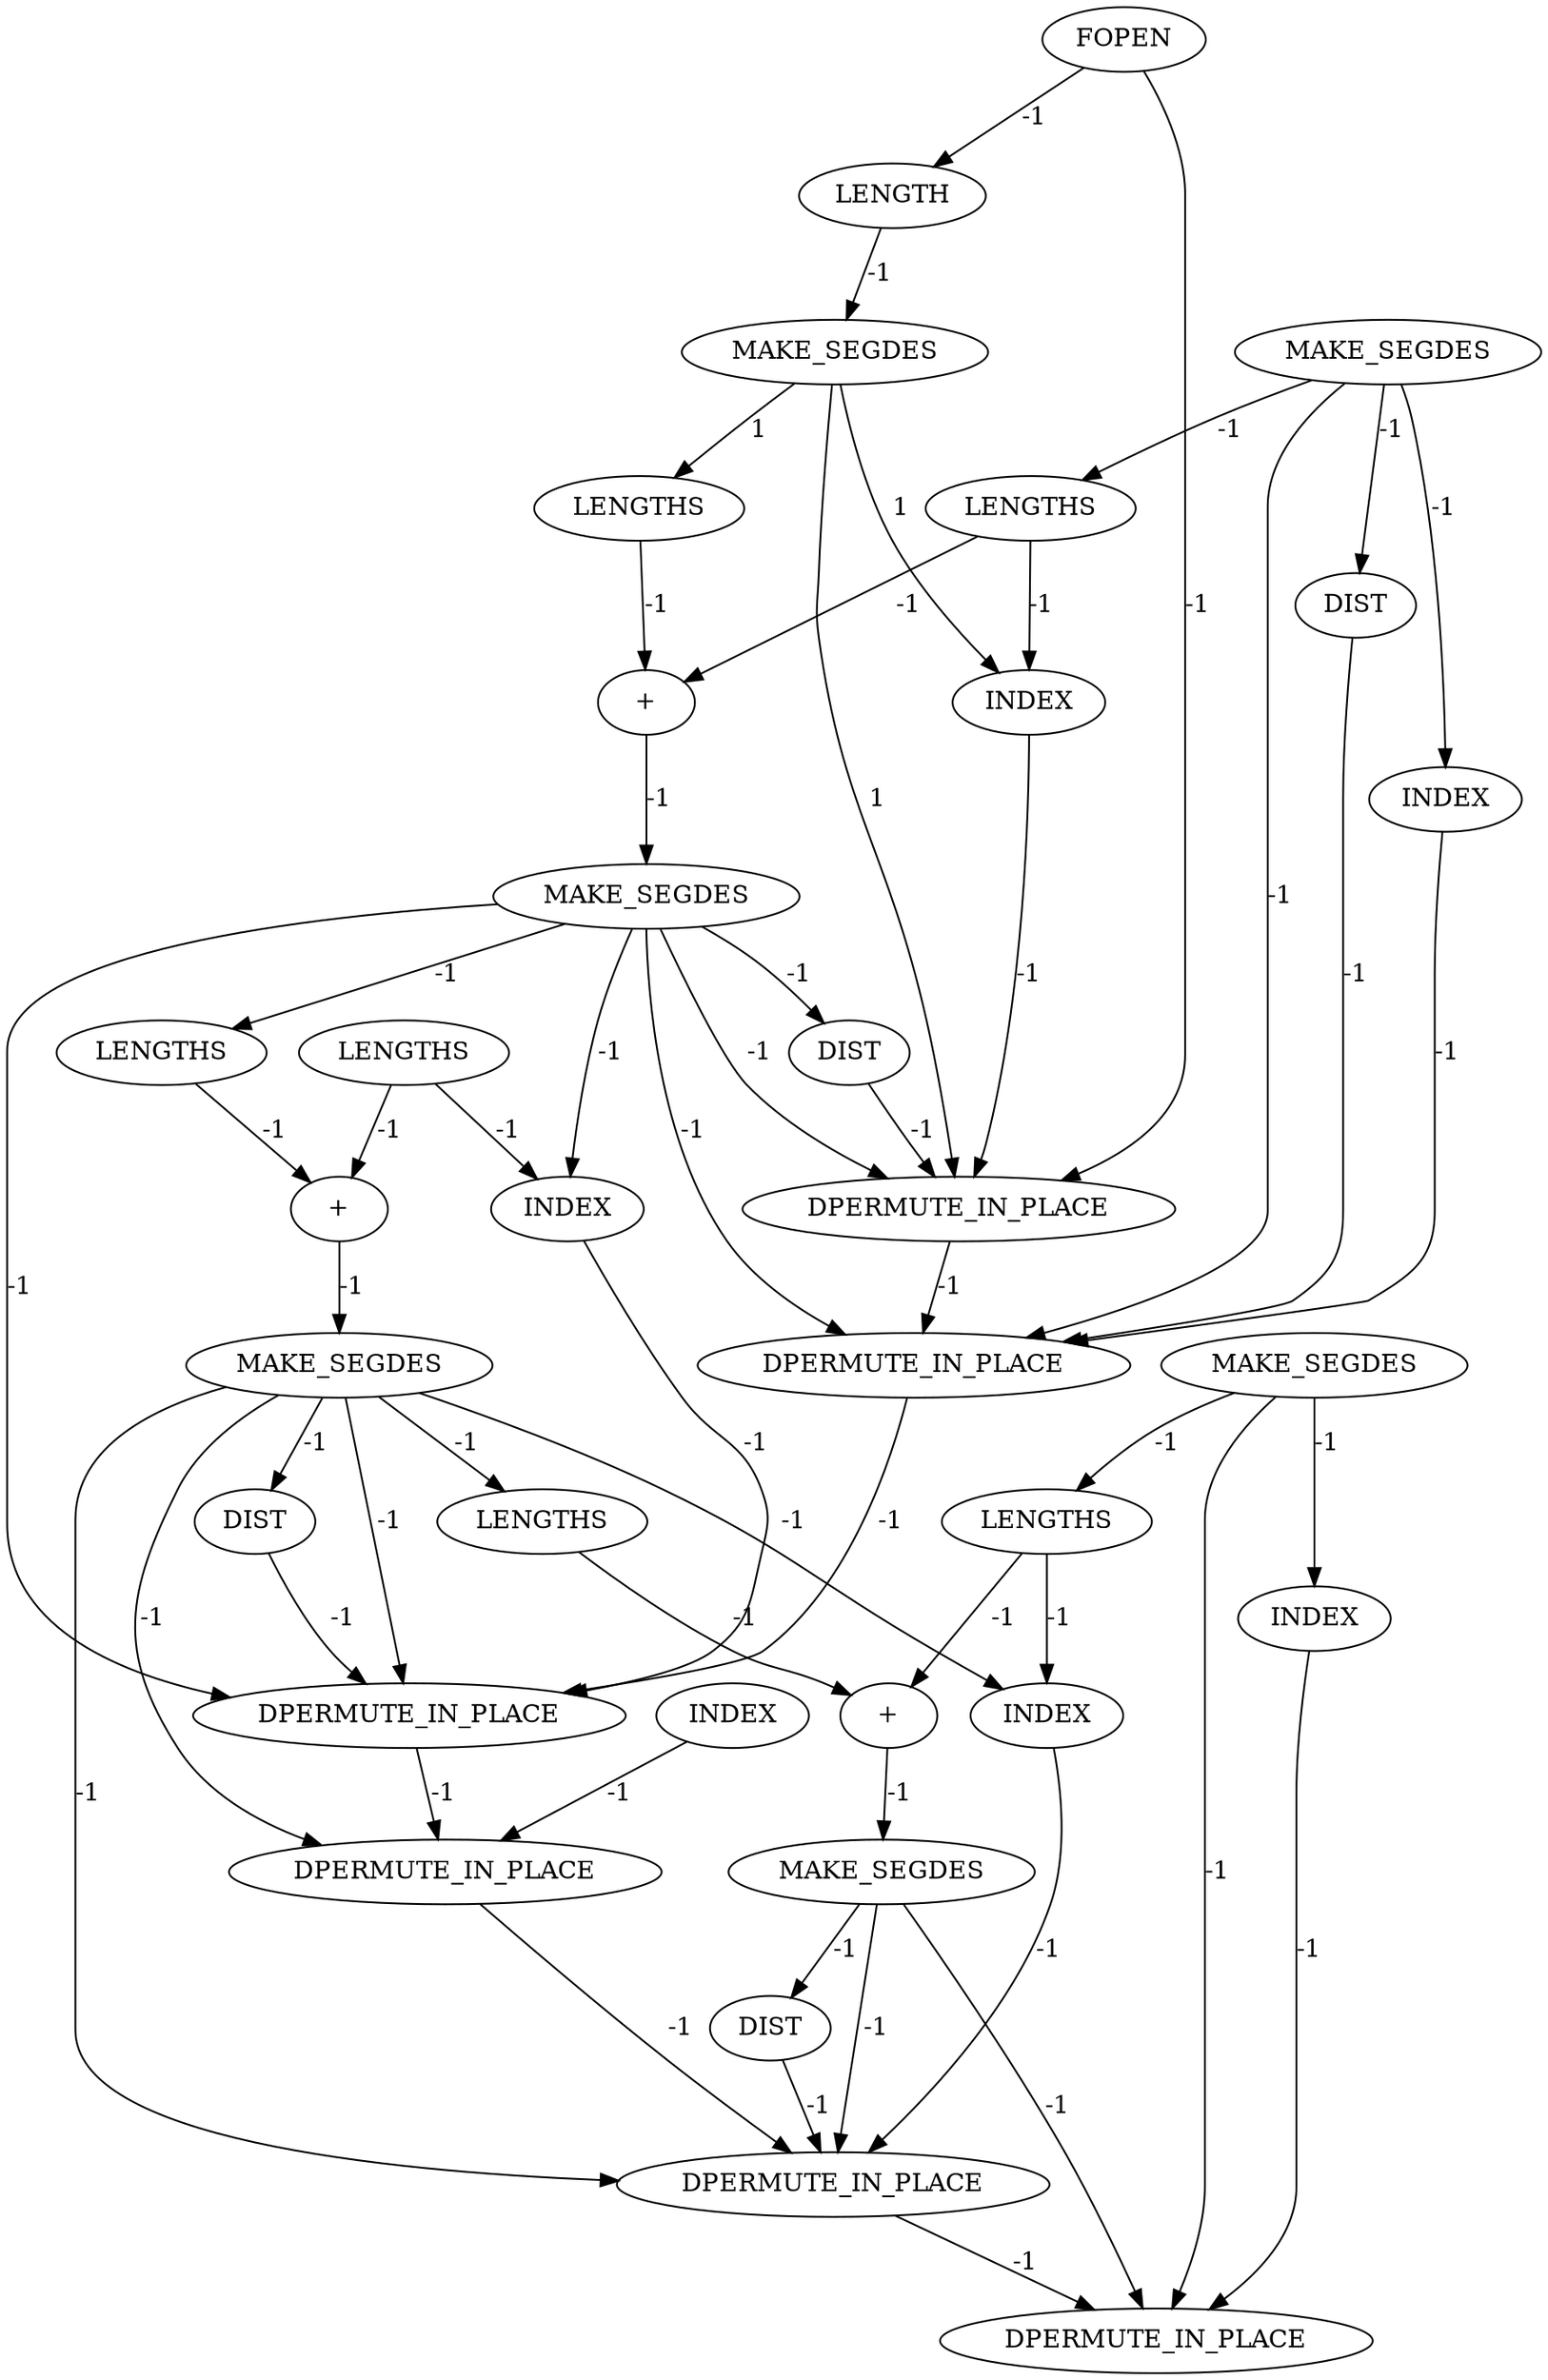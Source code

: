 digraph {
	is_A_INST_3889 [label=LENGTHS cost=0]
	is_A_INST_3974 [label="+" cost=0]
	is_A_INST_3874 [label=DIST cost=0]
	is_A_INST_3919 [label=DIST cost=0]
	is_A_INST_3863 [label=LENGTH cost=0]
	is_A_INST_3907 [label=LENGTHS cost=0]
	is_A_INST_6673 [label=DPERMUTE_IN_PLACE cost=0]
	is_A_INST_3868 [label=MAKE_SEGDES cost=0]
	is_A_INST_3913 [label=MAKE_SEGDES cost=0]
	is_A_INST_4045 [label=MAKE_SEGDES cost=0]
	is_A_INST_3897 [label=INDEX cost=0]
	is_A_INST_6670 [label=DPERMUTE_IN_PLACE cost=0]
	is_A_INST_3908 [label="+" cost=0]
	is_A_INST_3985 [label=DIST cost=0]
	is_A_INST_3963 [label=INDEX cost=0]
	is_A_INST_4040 [label="+" cost=0]
	is_A_INST_3864 [label=MAKE_SEGDES cost=2795]
	is_A_INST_6672 [label=DPERMUTE_IN_PLACE cost=0]
	is_A_INST_295 [label=MAKE_SEGDES cost=0]
	is_A_INST_3973 [label=LENGTHS cost=0]
	is_A_INST_3955 [label=LENGTHS cost=0]
	is_A_INST_4039 [label=LENGTHS cost=0]
	is_A_INST_4021 [label=LENGTHS cost=0]
	is_A_INST_3979 [label=MAKE_SEGDES cost=0]
	is_A_INST_4029 [label=INDEX cost=0]
	is_A_INST_3885 [label=INDEX cost=0]
	is_A_INST_4051 [label=DIST cost=0]
	is_A_INST_288 [label=FOPEN cost=0]
	is_A_INST_4017 [label=INDEX cost=0]
	is_A_INST_6671 [label=DPERMUTE_IN_PLACE cost=0]
	is_A_INST_6669 [label=DPERMUTE_IN_PLACE cost=0]
	is_A_INST_6668 [label=DPERMUTE_IN_PLACE cost=0]
	is_A_INST_3951 [label=INDEX cost=0]
	is_A_INST_3889 -> is_A_INST_3897 [label=-1 cost=-1]
	is_A_INST_3889 -> is_A_INST_3908 [label=-1 cost=-1]
	is_A_INST_3974 -> is_A_INST_3979 [label=-1 cost=-1]
	is_A_INST_3874 -> is_A_INST_6669 [label=-1 cost=-1]
	is_A_INST_3919 -> is_A_INST_6668 [label=-1 cost=-1]
	is_A_INST_3863 -> is_A_INST_3864 [label=-1 cost=-1]
	is_A_INST_3907 -> is_A_INST_3908 [label=-1 cost=-1]
	is_A_INST_3868 -> is_A_INST_3874 [label=-1 cost=-1]
	is_A_INST_3868 -> is_A_INST_3885 [label=-1 cost=-1]
	is_A_INST_3868 -> is_A_INST_3889 [label=-1 cost=-1]
	is_A_INST_3868 -> is_A_INST_6669 [label=-1 cost=-1]
	is_A_INST_3913 -> is_A_INST_3919 [label=-1 cost=-1]
	is_A_INST_3913 -> is_A_INST_6668 [label=-1 cost=-1]
	is_A_INST_3913 -> is_A_INST_6669 [label=-1 cost=-1]
	is_A_INST_3913 -> is_A_INST_3963 [label=-1 cost=-1]
	is_A_INST_3913 -> is_A_INST_3973 [label=-1 cost=-1]
	is_A_INST_3913 -> is_A_INST_6670 [label=-1 cost=-1]
	is_A_INST_4045 -> is_A_INST_4051 [label=-1 cost=-1]
	is_A_INST_4045 -> is_A_INST_6672 [label=-1 cost=-1]
	is_A_INST_4045 -> is_A_INST_6673 [label=-1 cost=-1]
	is_A_INST_3897 -> is_A_INST_6668 [label=-1 cost=-1]
	is_A_INST_6670 -> is_A_INST_6671 [label=-1 cost=-1]
	is_A_INST_3908 -> is_A_INST_3913 [label=-1 cost=-1]
	is_A_INST_3985 -> is_A_INST_6670 [label=-1 cost=-1]
	is_A_INST_3963 -> is_A_INST_6670 [label=-1 cost=-1]
	is_A_INST_4040 -> is_A_INST_4045 [label=-1 cost=-1]
	is_A_INST_3864 -> is_A_INST_3897 [label=1 cost=1]
	is_A_INST_3864 -> is_A_INST_3907 [label=1 cost=1]
	is_A_INST_3864 -> is_A_INST_6668 [label=1 cost=1]
	is_A_INST_6672 -> is_A_INST_6673 [label=-1 cost=-1]
	is_A_INST_295 -> is_A_INST_4017 [label=-1 cost=-1]
	is_A_INST_295 -> is_A_INST_4021 [label=-1 cost=-1]
	is_A_INST_295 -> is_A_INST_6673 [label=-1 cost=-1]
	is_A_INST_3973 -> is_A_INST_3974 [label=-1 cost=-1]
	is_A_INST_3955 -> is_A_INST_3963 [label=-1 cost=-1]
	is_A_INST_3955 -> is_A_INST_3974 [label=-1 cost=-1]
	is_A_INST_4039 -> is_A_INST_4040 [label=-1 cost=-1]
	is_A_INST_4021 -> is_A_INST_4029 [label=-1 cost=-1]
	is_A_INST_4021 -> is_A_INST_4040 [label=-1 cost=-1]
	is_A_INST_3979 -> is_A_INST_3985 [label=-1 cost=-1]
	is_A_INST_3979 -> is_A_INST_6670 [label=-1 cost=-1]
	is_A_INST_3979 -> is_A_INST_6671 [label=-1 cost=-1]
	is_A_INST_3979 -> is_A_INST_4029 [label=-1 cost=-1]
	is_A_INST_3979 -> is_A_INST_4039 [label=-1 cost=-1]
	is_A_INST_3979 -> is_A_INST_6672 [label=-1 cost=-1]
	is_A_INST_4029 -> is_A_INST_6672 [label=-1 cost=-1]
	is_A_INST_3885 -> is_A_INST_6669 [label=-1 cost=-1]
	is_A_INST_4051 -> is_A_INST_6672 [label=-1 cost=-1]
	is_A_INST_288 -> is_A_INST_3863 [label=-1 cost=-1]
	is_A_INST_288 -> is_A_INST_6668 [label=-1 cost=-1]
	is_A_INST_4017 -> is_A_INST_6673 [label=-1 cost=-1]
	is_A_INST_6671 -> is_A_INST_6672 [label=-1 cost=-1]
	is_A_INST_6669 -> is_A_INST_6670 [label=-1 cost=-1]
	is_A_INST_6668 -> is_A_INST_6669 [label=-1 cost=-1]
	is_A_INST_3951 -> is_A_INST_6671 [label=-1 cost=-1]
}

